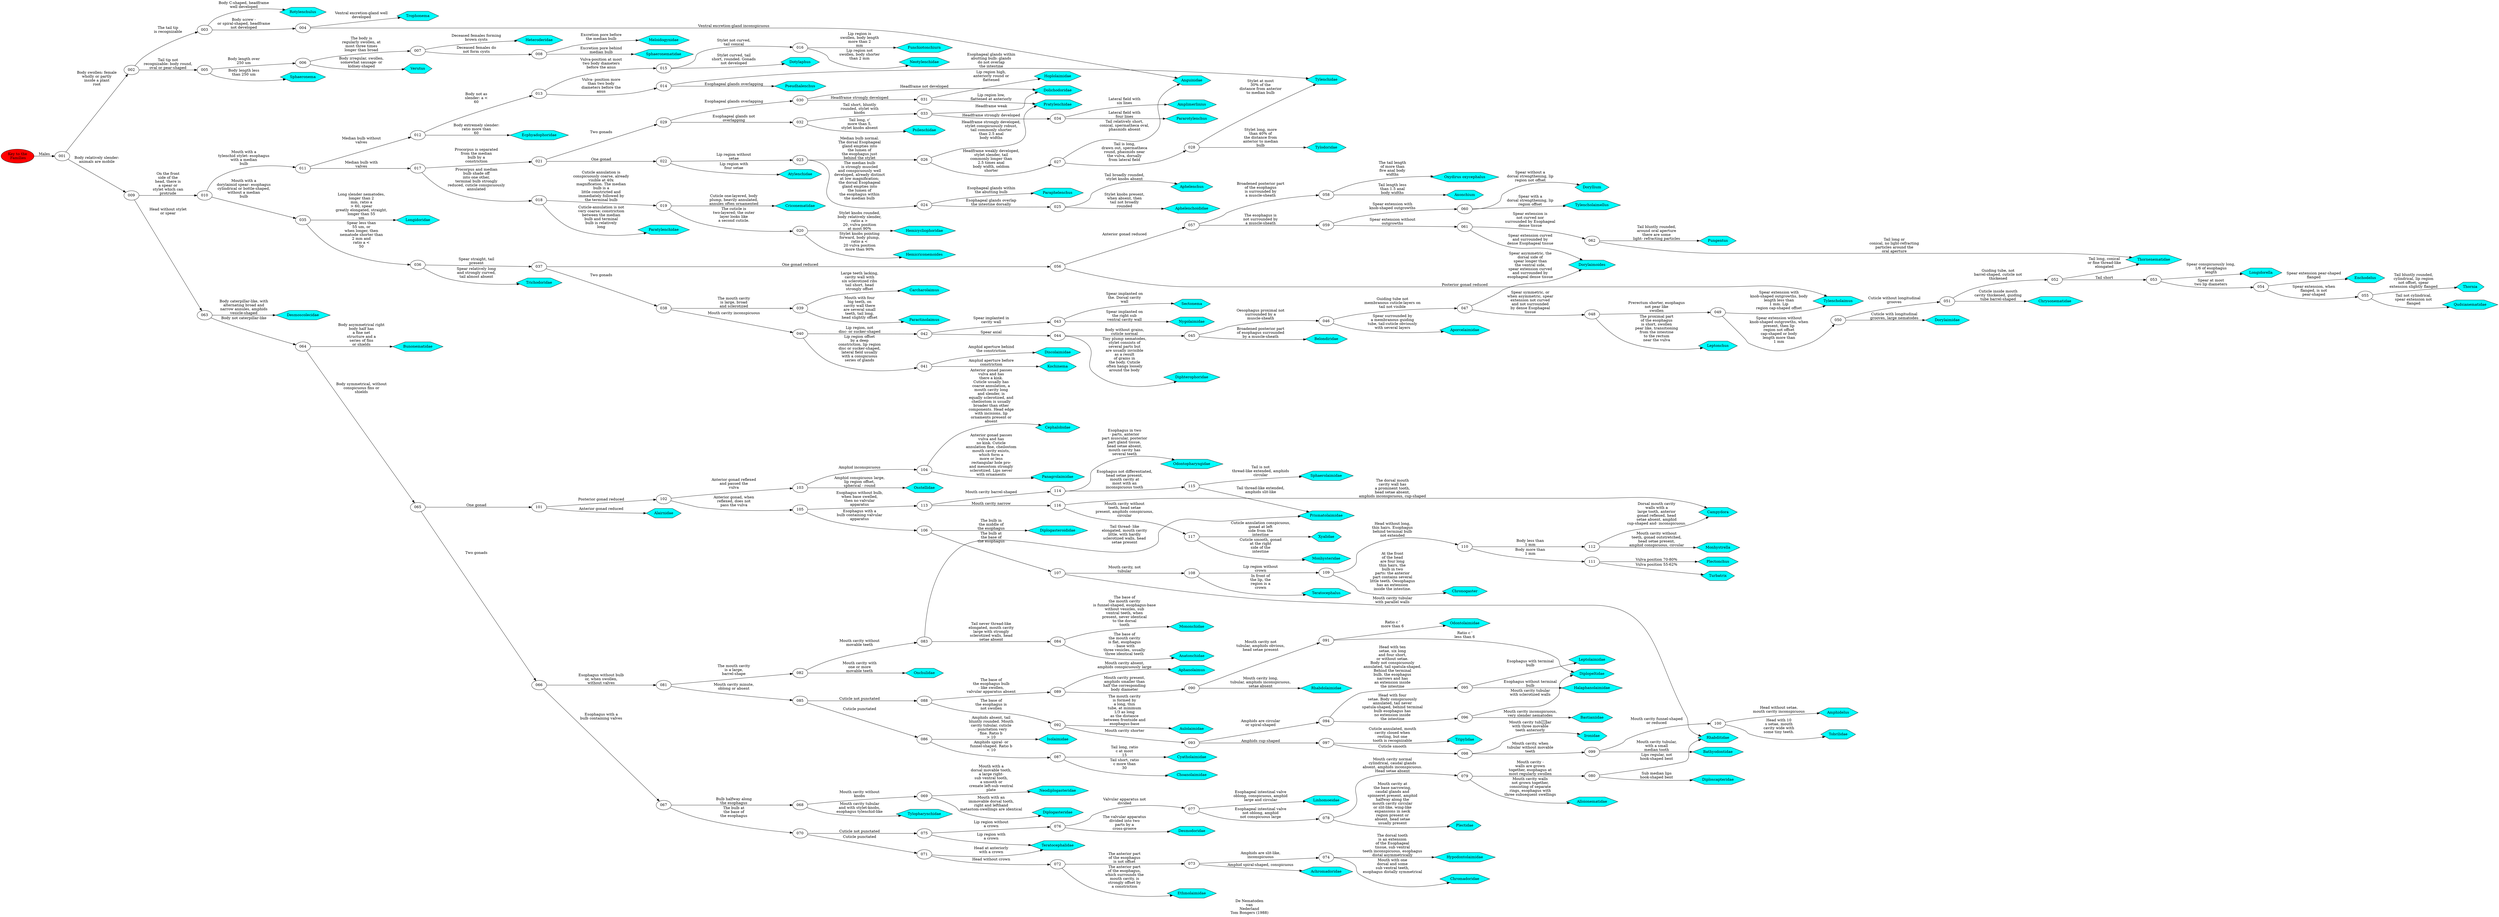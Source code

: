 // FOO
digraph GraphTitle {
	graph [rankdir=LR]
	label="De Nematoden
van
Nederland
Tom Bongers (1988)"
	000 [label="Key to the
 Families" fillcolor=red style=filled]
	000 -> 001 [label=Males
]
	Rotylenchulus [label=Rotylenchulus fillcolor=aqua shape=hexagon style=filled]
	Trophonema [label=Trophonema fillcolor=aqua shape=hexagon style=filled]
	Anguinidae [label=Anguinidae fillcolor=aqua shape=hexagon style=filled]
	Sphaeronema [label=Sphaeronema fillcolor=aqua shape=hexagon style=filled]
	Verutus [label=Verutus fillcolor=aqua shape=hexagon style=filled]
	Heteroderidae [label=Heteroderidae fillcolor=aqua shape=hexagon style=filled]
	Meloidogynidae [label=Meloidogynidae fillcolor=aqua shape=hexagon style=filled]
	Sphaeronematidae [label=Sphaeronematidae fillcolor=aqua shape=hexagon style=filled]
	Ecphyadophoridae [label=Ecphyadophoridae fillcolor=aqua shape=hexagon style=filled]
	Tylenchidae [label=Tylenchidae fillcolor=aqua shape=hexagon style=filled]
	Pseudhalenchus [label=Pseudhalenchus fillcolor=aqua shape=hexagon style=filled]
	Dotylaphus [label=Dotylaphus fillcolor=aqua shape=hexagon style=filled]
	Funchiotonchiurn [label=Funchiotonchiurn fillcolor=aqua shape=hexagon style=filled]
	Neotylenchidae [label=Neotylenchidae fillcolor=aqua shape=hexagon style=filled]
	Paratylenchidae [label=Paratylenchidae fillcolor=aqua shape=hexagon style=filled]
	Criconematidae [label=Criconematidae fillcolor=aqua shape=hexagon style=filled]
	Hemicriconemoides [label=Hemicriconemoides fillcolor=aqua shape=hexagon style=filled]
	Hemicycliophoridae [label=Hemicycliophoridae fillcolor=aqua shape=hexagon style=filled]
	Atylenchidae [label=Atylenchidae fillcolor=aqua shape=hexagon style=filled]
	Paraphelenchus [label=Paraphelenchus fillcolor=aqua shape=hexagon style=filled]
	Aphelenchus [label=Aphelenchus fillcolor=aqua shape=hexagon style=filled]
	Aphelenchoididae [label=Aphelenchoididae fillcolor=aqua shape=hexagon style=filled]
	Pratylenchidae [label=Pratylenchidae fillcolor=aqua shape=hexagon style=filled]
	Anguinidae [label=Anguinidae fillcolor=aqua shape=hexagon style=filled]
	Tylodoridae [label=Tylodoridae fillcolor=aqua shape=hexagon style=filled]
	Tylenchidae [label=Tylenchidae fillcolor=aqua shape=hexagon style=filled]
	Dolichodoridae [label=Dolichodoridae fillcolor=aqua shape=hexagon style=filled]
	Pratylenchidae [label=Pratylenchidae fillcolor=aqua shape=hexagon style=filled]
	Hoplolaimidae [label=Hoplolaimidae fillcolor=aqua shape=hexagon style=filled]
	Psilenchidae [label=Psilenchidae fillcolor=aqua shape=hexagon style=filled]
	Dolichodoridae [label=Dolichodoridae fillcolor=aqua shape=hexagon style=filled]
	Pararotylenchus [label=Pararotylenchus fillcolor=aqua shape=hexagon style=filled]
	Amplimerlinius [label=Amplimerlinius fillcolor=aqua shape=hexagon style=filled]
	Longidoridae [label=Longidoridae fillcolor=aqua shape=hexagon style=filled]
	Trichodoridae [label=Trichodoridae fillcolor=aqua shape=hexagon style=filled]
	Paractinolaimus [label=Paractinolaimus fillcolor=aqua shape=hexagon style=filled]
	Carcharolaimus [label=Carcharolaimus fillcolor=aqua shape=hexagon style=filled]
	Discolaimidae [label=Discolaimidae fillcolor=aqua shape=hexagon style=filled]
	Kochinema [label=Kochinema fillcolor=aqua shape=hexagon style=filled]
	Nygolaimidae [label=Nygolaimidae fillcolor=aqua shape=hexagon style=filled]
	Sectonema [label=Sectonema fillcolor=aqua shape=hexagon style=filled]
	Diphterophoridae [label=Diphterophoridae fillcolor=aqua shape=hexagon style=filled]
	Belondiridae [label=Belondiridae fillcolor=aqua shape=hexagon style=filled]
	Aporcelaimidae [label=Aporcelaimidae fillcolor=aqua shape=hexagon style=filled]
	Dorylaimoides [label=Dorylaimoides fillcolor=aqua shape=hexagon style=filled]
	Leptonchus [label=Leptonchus fillcolor=aqua shape=hexagon style=filled]
	Tylencholaimus [label=Tylencholaimus fillcolor=aqua shape=hexagon style=filled]
	Dorylaimidae [label=Dorylaimidae fillcolor=aqua shape=hexagon style=filled]
	Chrysonematidae [label=Chrysonematidae fillcolor=aqua shape=hexagon style=filled]
	Thornenematidae [label=Thornenematidae fillcolor=aqua shape=hexagon style=filled]
	Longidorella [label=Longidorella fillcolor=aqua shape=hexagon style=filled]
	Enchodelus [label=Enchodelus fillcolor=aqua shape=hexagon style=filled]
	Thornia [label=Thornia fillcolor=aqua shape=hexagon style=filled]
	Qudsianematidae [label=Qudsianematidae fillcolor=aqua shape=hexagon style=filled]
	Tylencholaimus [label=Tylencholaimus fillcolor=aqua shape=hexagon style=filled]
	"Oxydirus oxycephalus" [label="Oxydirus oxycephalus" fillcolor=aqua shape=hexagon style=filled]
	Axonchium [label=Axonchium fillcolor=aqua shape=hexagon style=filled]
	Tylencholaimellus [label=Tylencholaimellus fillcolor=aqua shape=hexagon style=filled]
	Doryllium [label=Doryllium fillcolor=aqua shape=hexagon style=filled]
	Dorylaimoides [label=Dorylaimoides fillcolor=aqua shape=hexagon style=filled]
	Pungentus [label=Pungentus fillcolor=aqua shape=hexagon style=filled]
	Thornenematidae [label=Thornenematidae fillcolor=aqua shape=hexagon style=filled]
	Desmoscolecidae [label=Desmoscolecidae fillcolor=aqua shape=hexagon style=filled]
	Bunonematidae [label=Bunonematidae fillcolor=aqua shape=hexagon style=filled]
	Tylopharynchidae [label=Tylopharynchidae fillcolor=aqua shape=hexagon style=filled]
	Neodiplogasteridae [label=Neodiplogasteridae fillcolor=aqua shape=hexagon style=filled]
	Diplogasteridae [label=Diplogasteridae fillcolor=aqua shape=hexagon style=filled]
	Teratocephalidae [label=Teratocephalidae fillcolor=aqua shape=hexagon style=filled]
	Ethmolaimidae [label=Ethmolaimidae fillcolor=aqua shape=hexagon style=filled]
	Achromadoridae [label=Achromadoridae fillcolor=aqua shape=hexagon style=filled]
	Chromadoridae [label=Chromadoridae fillcolor=aqua shape=hexagon style=filled]
	Hypodontolaimidae [label=Hypodontolaimidae fillcolor=aqua shape=hexagon style=filled]
	Teratocephalidae [label=Teratocephalidae fillcolor=aqua shape=hexagon style=filled]
	Desmodoridae [label=Desmodoridae fillcolor=aqua shape=hexagon style=filled]
	Linhomoeidae [label=Linhomoeidae fillcolor=aqua shape=hexagon style=filled]
	Plectidae [label=Plectidae fillcolor=aqua shape=hexagon style=filled]
	Alloionematidae [label=Alloionematidae fillcolor=aqua shape=hexagon style=filled]
	Diploscapteridae [label=Diploscapteridae fillcolor=aqua shape=hexagon style=filled]
	Rhabditidae [label=Rhabditidae fillcolor=aqua shape=hexagon style=filled]
	Onchulidae [label=Onchulidae fillcolor=aqua shape=hexagon style=filled]
	Prismatolaimidae [label=Prismatolaimidae fillcolor=aqua shape=hexagon style=filled]
	Anatonchidae [label=Anatonchidae fillcolor=aqua shape=hexagon style=filled]
	Mononchidae [label=Mononchidae fillcolor=aqua shape=hexagon style=filled]
	Isolaimidae [label=Isolaimidae fillcolor=aqua shape=hexagon style=filled]
	Choanolaimidae [label=Choanolaimidae fillcolor=aqua shape=hexagon style=filled]
	Cyatholaimidae [label=Cyatholaimidae fillcolor=aqua shape=hexagon style=filled]
	Aphanolaimus [label=Aphanolaimus fillcolor=aqua shape=hexagon style=filled]
	Rhabdolaimidae [label=Rhabdolaimidae fillcolor=aqua shape=hexagon style=filled]
	Odontolaimidae [label=Odontolaimidae fillcolor=aqua shape=hexagon style=filled]
	Diplopeltidae [label=Diplopeltidae fillcolor=aqua shape=hexagon style=filled]
	Aulolaimidae [label=Aulolaimidae fillcolor=aqua shape=hexagon style=filled]
	Leptolaimidae [label=Leptolaimidae fillcolor=aqua shape=hexagon style=filled]
	Halaphanolaimidae [label=Halaphanolaimidae fillcolor=aqua shape=hexagon style=filled]
	Diplopeltidae [label=Diplopeltidae fillcolor=aqua shape=hexagon style=filled]
	Bastianiidae [label=Bastianiidae fillcolor=aqua shape=hexagon style=filled]
	Tripylidae [label=Tripylidae fillcolor=aqua shape=hexagon style=filled]
	Ironidae [label=Ironidae fillcolor=aqua shape=hexagon style=filled]
	Bathyodontidae [label=Bathyodontidae fillcolor=aqua shape=hexagon style=filled]
	Amphidelus [label=Amphidelus fillcolor=aqua shape=hexagon style=filled]
	Tobrilidae [label=Tobrilidae fillcolor=aqua shape=hexagon style=filled]
	Alairnidae [label=Alairnidae fillcolor=aqua shape=hexagon style=filled]
	Osstellidae [label=Osstellidae fillcolor=aqua shape=hexagon style=filled]
	Cephalobidae [label=Cephalobidae fillcolor=aqua shape=hexagon style=filled]
	Panagrolaimidae [label=Panagrolaimidae fillcolor=aqua shape=hexagon style=filled]
	Diplogasteroididae [label=Diplogasteroididae fillcolor=aqua shape=hexagon style=filled]
	Rhabditidae [label=Rhabditidae fillcolor=aqua shape=hexagon style=filled]
	Teratocephalus [label=Teratocephalus fillcolor=aqua shape=hexagon style=filled]
	Chronogaster [label=Chronogaster fillcolor=aqua shape=hexagon style=filled]
	Turbatrix [label=Turbatrix fillcolor=aqua shape=hexagon style=filled]
	Plectonchus [label=Plectonchus fillcolor=aqua shape=hexagon style=filled]
	Campydora [label=Campydora fillcolor=aqua shape=hexagon style=filled]
	Monhystrella [label=Monhystrella fillcolor=aqua shape=hexagon style=filled]
	Odontopharyngidae [label=Odontopharyngidae fillcolor=aqua shape=hexagon style=filled]
	Prismatolaimidae [label=Prismatolaimidae fillcolor=aqua shape=hexagon style=filled]
	Sphaerolaimidae [label=Sphaerolaimidae fillcolor=aqua shape=hexagon style=filled]
	Campydora [label=Campydora fillcolor=aqua shape=hexagon style=filled]
	Xyalidae [label=Xyalidae fillcolor=aqua shape=hexagon style=filled]
	Monhysteridae [label=Monhysteridae fillcolor=aqua shape=hexagon style=filled]
	001 -> 002 [label="Body swollen: female
wholly or partly
inside a plant
root
"]
	001 -> 009 [label="Body relatively slender:
animals are mobile
"]
	002 -> 003 [label="The tail tip
is recognizable
"]
	002 -> 005 [label="Tail tip not
recognizable: body round,
oval or pear-shaped
"]
	003 -> 004 [label="Body screw -
or spiral-shaped, headframe
not developed
"]
	003 -> Rotylenchulus [label="Body C-shaped, headframe
well developed
"]
	004 -> Trophonema [label="Ventral excretion-gland well
developed
"]
	004 -> Anguinidae [label="Ventral excretion-gland inconspicuous
"]
	005 -> Sphaeronema [label="Body length less
than 250 um
"]
	005 -> 006 [label="Body length over
250 um
"]
	006 -> Verutus [label="Body irregular, swollen,
somewhat sausage- or
kidney-shaped
"]
	006 -> 007 [label="The body is
regularly swollen, at
most three times
longer than broad
"]
	007 -> Heteroderidae [label="Deceased females forming
brown cysts
"]
	007 -> 008 [label="Deceased females do
not form cysts
"]
	008 -> Meloidogynidae [label="Excretion pore before
the median bulb
"]
	008 -> Sphaeronematidae [label="Excretion pore behind
median bulb
"]
	009 -> 010 [label="On the front
side of the
head, there is
a spear or
stylet which can
protrude
"]
	009 -> 063 [label="Head without stylet
or spear
"]
	010 -> 011 [label="Mouth with a
tylenchid stylet: esophagus
with a median
bulb
"]
	010 -> 035 [label="Mouth with a
dorylaimid spear: esophagus
cylindrical or bottle-shaped,
without a median
bulb
"]
	011 -> 012 [label="Median bulb without
valves
"]
	011 -> 017 [label="Median bulb with
valves
"]
	012 -> Ecphyadophoridae [label="Body extremely slender:
ratio more than
60
"]
	012 -> 013 [label="Body not as
slender: a <
60
"]
	013 -> 014 [label="Vulva- position more
than two body
diameters before the
anus
"]
	013 -> 015 [label="Vulva-position at most
two body diameters
before the anus
"]
	014 -> Tylenchidae [label="Esophageal glands within
abutting bulb: glands
do not overlap
the intestine
"]
	014 -> Pseudhalenchus [label="Esophageal glands overlapping
"]
	015 -> Dotylaphus [label="Stylet curved, tail
short, rounded. Gonads
not developed
"]
	015 -> 016 [label="Stylet not curved,
tail conical
"]
	016 -> Funchiotonchiurn [label="Lip region is
swollen, body length
more than 2
mm
"]
	016 -> Neotylenchidae [label="Lip region not
swollen, body shorter
than 2 mm
"]
	017 -> 018 [label="Procorpus and median
bulb shade off
into one other,
terminal bulb strongly
reduced, cuticle conspicuously
annulated
"]
	017 -> 021 [label="Procorpus is separated
from the median
bulb by a
constriction
"]
	018 -> Paratylenchidae [label="Cuticle-annulation is not
very coarse; constriction
between the median
bulb and terminal
bulb is relatively
long
"]
	018 -> 019 [label="Cuticle annulation is
conspicuously coarse, already
visible at 40x
magnification. The median
bulb is a
little constricted and
immediately followed by
the terminal bulb
"]
	019 -> 020 [label="The cuticle is
two-layered; the outer
layer looks like
a second cuticle.
"]
	019 -> Criconematidae [label="Cuticle one-layered, body
plump, heavily annulated,
annules often ornamented
"]
	020 -> Hemicriconemoides [label="Stylet knobs pointing
forward, body plump,
ratio a <
20 vulva position
more than 90%
"]
	020 -> Hemicycliophoridae [label="Stylet knobs rounded,
body relatively slender,
ratio a >
20, vulva position
at most 90%
"]
	021 -> 022 [label="One gonad
"]
	021 -> 029 [label="Two gonads
"]
	022 -> Atylenchidae [label="Lip region with
four setae
"]
	022 -> 023 [label="Lip region without
setae
"]
	023 -> 024 [label="The median bulb
is strongly muscled
and conspicuously well
developed, already distinct
at low magnification;
the dorsal Esophageal
gland empties into
the lumen of
the esophagus within
the median bulb
"]
	023 -> 026 [label="Median bulb normal.
The dorsal Esophageal
gland empties into
the lumen of
the esophagus just
behind the stylet
"]
	024 -> Paraphelenchus [label="Esophageal glands within
the abutting bulb
"]
	024 -> 025 [label="Esophageal glands overlap
the intestine dorsally
"]
	025 -> Aphelenchus [label="Tail broadly rounded,
stylet knobs absent
"]
	025 -> Aphelenchoididae [label="Stylet knobs present,
when absent, then
tail not broadly
rounded
"]
	026 -> Pratylenchidae [label="Headframe strongly developed,
stylet conspicuously robust,
tail commonly shorter
than 2.5 anal
body widths
"]
	026 -> 027 [label="Headframe weakly developed,
stylet slender, tail
commonly longer than
2.5 times anal
body width, seldom
shorter
"]
	027 -> Anguinidae [label="Tail relatively short,
conical, spermatheca oval,
phasmids absent
"]
	027 -> 028 [label="Tail is long,
drawn out, spermatheca
round, phasmids near
the vulva, dorsally
from lateral field
"]
	028 -> Tylodoridae [label="Stylet long, more
than 40% of
the distance from
anterior to median
bulb
"]
	028 -> Tylenchidae [label="Stylet at most
30% of the
distance from anterior
to median bulb
"]
	029 -> 030 [label="Esophageal glands overlapping
"]
	029 -> 032 [label="Esophageal glands not
overlapping
"]
	030 -> 031 [label="Headframe strongly developed
"]
	030 -> Dolichodoridae [label="Headframe not developed
"]
	031 -> Pratylenchidae [label="Lip region low,
flattened at anteriorly
"]
	031 -> Hoplolaimidae [label="Lip region high,
anteriorly round or
flattened
"]
	032 -> Psilenchidae [label="Tail long, c'
more than 5,
stylet knobs absent
"]
	032 -> 033 [label="Tail short, bluntly
rounded, stylet with
knobs
"]
	033 -> Dolichodoridae [label="Headframe weak
"]
	033 -> 034 [label="Headframe strongly developed
"]
	034 -> Pararotylenchus [label="Lateral field with
four lines
"]
	034 -> Amplimerlinius [label="Lateral field with
six lines
"]
	035 -> Longidoridae [label="Long slender nematodes,
longer than 2
mm, ratio a
> 60, spear
greatly elongated, straight,
longer than 55
um
"]
	035 -> 036 [label="Spear less than
55 um, or
when longer, then
nematode shorter than
2 mm and
ratio a <
50
"]
	036 -> Trichodoridae [label="Spear relatively long
and strongly curved,
tail almost absent
"]
	036 -> 037 [label="Spear straight, tail
present
"]
	037 -> 038 [label="Two gonads
"]
	037 -> 056 [label="One gonad reduced
"]
	038 -> 039 [label="The mouth cavity
is large, broad
and sclerotized
"]
	038 -> 040 [label="Mouth cavity inconspicuous
"]
	039 -> Paractinolaimus [label="Mouth with four
big teeth, on
cavity wall there
are several small
teeth, tail long,
head slightly offset
"]
	039 -> Carcharolaimus [label="Large teeth lacking,
cavity wall with
six sclerotized ribs
tail short, head
strongly offset
"]
	040 -> 041 [label="Lip region offset
by a deep
constriction, lip region
disc or sucker-shaped,
lateral field usually
with a conspicuous
series of glands
"]
	040 -> 042 [label="Lip region, not
disc- or sucker-shaped
"]
	041 -> Discolaimidae [label="Amphid aperture behind
the constriction
"]
	041 -> Kochinema [label="Amphid aperture before
constriction
"]
	042 -> 043 [label="Spear implanted in
cavity wall
"]
	042 -> 044 [label="Spear axial
"]
	043 -> Nygolaimidae [label="Spear implanted on
the right sub
ventral cavity wall
"]
	043 -> Sectonema [label="Spear implanted on
the. Dorsal cavity
wall
"]
	044 -> Diphterophoridae [label="Tiny plump nematodes,
stylet consists of
several parts but
are usually invisible
as a result
of grains in
the body. Cuticle
often hangs loosely
around the body
"]
	044 -> 045 [label="Body without grains,
cuticle normal
"]
	045 -> Belondiridae [label="Broadened posterior part
of esophagus surrounded
by a muscle-sheath
"]
	045 -> 046 [label="Oesophagus proximal not
surrounded by a
muscle-sheath
"]
	046 -> Aporcelaimidae [label="Spear surrounded by
a membranous guiding
tube, tail-cuticle obviously
with several layers
"]
	046 -> 047 [label="Guiding tube not
membranous cuticle-layers on
tail not visible
"]
	047 -> Dorylaimoides [label="Spear asymmetric, the
dorsal side of
spear longer than
the ventral side,
spear extension curved
and surrounded by
esophageal dense tissue
"]
	047 -> 048 [label="Spear symmetric, or
when asymmetric, spear
extension not curved
and not surrounded
by dense Esophageal
tissue
"]
	048 -> Leptonchus [label="The proximal part
of the esophagus
is short, swollen
pear like, transitioning
from the intestine
to the rectum
near the vulva
"]
	048 -> 049 [label="Prerectum shorter, esophagus
not pear like
swollen
"]
	049 -> Tylencholaimus [label="Spear extension with
knob-shaped outgrowths, body
length less than
1 mm. Lip
region cap-shaped offset
"]
	049 -> 050 [label="Spear extension without
knob-shaped outgrowths, when
present, then lip
region not offset
cap-shaped or body
length more than
1 mm
"]
	050 -> Dorylaimidae [label="Cuticle with longitudinal
grooves, large nematodes
"]
	050 -> 051 [label="Cuticle without longitudinal
grooves
"]
	051 -> Chrysonematidae [label="Cuticle inside mouth
cavity thickened, guiding
tube barrel-shaped
"]
	051 -> 052 [label="Guiding tube, not
barrel-shaped, cuticle not
thickened
"]
	052 -> Thornenematidae [label="Tail long, conical
or fine thread-like
elongated
"]
	052 -> 053 [label="Tail short
"]
	053 -> Longidorella [label="Spear conspicuously long,
1/6 of esophagus
length
"]
	053 -> 054 [label="Spear at most
two lip diameters
"]
	054 -> Enchodelus [label="Spear extension pear-shaped
flanged
"]
	054 -> 055 [label="Spear extension, when
flanged, is not
pear-shaped
"]
	055 -> Thornia [label="Tail bluntly rounded,
cylindrical, lip region
not offset, spear
extension slightly flanged
"]
	055 -> Qudsianematidae [label="Tail not cylindrical,
spear extension not
flanged
"]
	056 -> Tylencholaimus [label="Posterior gonad reduced
"]
	056 -> 057 [label="Anterior gonad reduced
"]
	057 -> 058 [label="Broadened posterior part
of the esophagus
is surrounded by
a muscle-sheath
"]
	057 -> 059 [label="The esophagus is
not surrounded by
a muscle-sheath
"]
	058 -> "Oxydirus oxycephalus" [label="The tail length
of more than
five anal body
widths
"]
	058 -> Axonchium [label="Tail length less
than 1.5 anal
body widths
"]
	059 -> 060 [label="Spear extension with
knob-shaped outgrowths
"]
	059 -> 061 [label="Spear extension without
outgrowths
"]
	060 -> Tylencholaimellus [label="Spear with a
dorsal strengthening, lip
region offset
"]
	060 -> Doryllium [label="Spear without a
dorsal strengthening, lip
region not offset
"]
	061 -> Dorylaimoides [label="Spear extension curved
and surrounded by
dense Esophageal tissue
"]
	061 -> 062 [label="Spear extension is
not curved nor
surrounded by Esophageal
dense tissue
"]
	062 -> Pungentus [label="Tail bluntly rounded,
around oral aperture
there are some
light- refracting particles
"]
	062 -> Thornenematidae [label="Tail long or
conical, no light-refracting
particles around the
oral aperture
"]
	063 -> Desmoscolecidae [label="Body caterpillar-like, with
alternating broad and
narrow annules, amphids
vesicle-shaped
"]
	063 -> 064 [label="Body not caterpillar-like
"]
	064 -> Bunonematidae [label="Body asymmetrical right
body half has
a fine net
structure and a
series of fins
or shields
"]
	064 -> 065 [label="Body symmetrical, without
conspicuous fins or
shields
"]
	065 -> 066 [label="Two gonads
"]
	065 -> 101 [label="One gonad
"]
	066 -> 067 [label="Esophagus with a
bulb containing valves
"]
	066 -> 081 [label="Esophagus without bulb
or, when swollen,
without valves
"]
	067 -> 068 [label="Bulb halfway along
the esophagus
"]
	067 -> 070 [label="The bulb at
the base of
the esophagus
"]
	068 -> Tylopharynchidae [label="Mouth cavity tubular
and with stylet-knobs,
esophagus tylenchid-like
"]
	068 -> 069 [label="Mouth cavity without
knobs
"]
	069 -> Neodiplogasteridae [label="Mouth with a
dorsal movable tooth,
a large right-
sub ventral tooth,
a smooth or
crenate left-sub ventral
plate
"]
	069 -> Diplogasteridae [label="Mouth with an
immovable dorsal tooth,
right and lefthand
metastom-swellings are identical
"]
	070 -> 071 [label="Cuticle punctated
"]
	070 -> 075 [label="Cuticle not punctated
"]
	071 -> Teratocephalidae [label="Head at anteriorly
with a crown
"]
	071 -> 072 [label="Head without crown
"]
	072 -> Ethmolaimidae [label="The anterior part
of the esophagus,
which surrounds the
mouth cavity, is
strongly offset by
a constriction
"]
	072 -> 073 [label="The anterior part
of the esophagus
is not offset
"]
	073 -> 074 [label="Amphids are slit-like,
inconspicuous
"]
	073 -> Achromadoridae [label="Amphid spiral-shaped, conspicuous
"]
	074 -> Chromadoridae [label="Mouth with one
dorsal and some
sub ventral teeth,
esophagus distally symmetrical
"]
	074 -> Hypodontolaimidae [label="The dorsal tooth
is an extension
of the Esophageal
tissue, sub ventral
teeth inconspicuous, esophagus
distal asymmetrically
"]
	075 -> Teratocephalidae [label="Lip region with
a crown
"]
	075 -> 076 [label="Lip region without
a crown
"]
	076 -> Desmodoridae [label="The valvular apparatus
divided into two
parts by a
cross-groove
"]
	076 -> 077 [label="Valvular apparatus not
divided
"]
	077 -> Linhomoeidae [label="Esophageal intestinal valve
oblong, conspicuous, amphid
large and circular
"]
	077 -> 078 [label="Esophageal intestinal valve
not oblong, amphid
not conspicuous large
"]
	078 -> 079 [label="Mouth cavity normal
cylindrical, caudal glands
absent, amphids inconspicuous.
Head setae absent
"]
	078 -> Plectidae [label="Mouth cavity at
the base narrowing,
caudal glands and
spinneret present, amphid
halfway along the
mouth cavity circular
or slit-like, wing-like
expansions in neck
region present or
absent, head setae
usually present
"]
	079 -> Alloionematidae [label="Mouth cavity walls
not grown together,
consisting of separate
rings, esophagus with
three subsequent swellings
"]
	079 -> 080 [label="Mouth cavity -
walls are grown
together, esophagus at
most regularly swollen
"]
	080 -> Diploscapteridae [label="Sub median lips
hook-shaped bent
"]
	080 -> Rhabditidae [label="Lips regular, not
hook-shaped bent
"]
	081 -> 082 [label="The mouth cavity
is a large,
barrel-shape
"]
	081 -> 085 [label="Mouth cavity minute,
oblong or absent
"]
	082 -> Onchulidae [label="Mouth cavity with
one or more
movable teeth
"]
	082 -> 083 [label="Mouth cavity without
movable teeth
"]
	083 -> Prismatolaimidae [label="Tail thread- like
elongated, mouth cavity
little, with hardly
sclerotized walls, head
setae present
"]
	083 -> 084 [label="Tail never thread-like
elongated, mouth cavity
large with strongly
sclerotized walls, head
setae absent
"]
	084 -> Anatonchidae [label="The base of
the mouth cavity
is flat, esophagus
- base with
three vesicles, usually
three identical teeth
"]
	084 -> Mononchidae [label="The base of
the mouth cavity
is funnel-shaped, esophagus-base
without vesicles, sub
ventral teeth, when
present, never identical
to the dorsal
tooth
"]
	085 -> 086 [label="Cuticle punctated
"]
	085 -> 088 [label="Cuticle not punctated
"]
	086 -> Isolaimidae [label="Amphids absent, tail
bluntly rounded. Mouth
cavity tubular, cuticle
- punctation very
fine. Ratio b
> 10
"]
	086 -> 087 [label="Amphids spiral- or
funnel-shaped. Ratio b
< 10
"]
	087 -> Choanolaimidae [label="Tail short, ratio
c more than
30
"]
	087 -> Cyatholaimidae [label="Tail long, ratio
c at most
15
"]
	088 -> 089 [label="The base of
the esophagus bulb
- like swollen,
valvular apparatus absent
"]
	088 -> 092 [label="The base of
the esophagus is
not swollen
"]
	089 -> Aphanolaimus [label="Mouth cavity absent,
amphids conspicuously large
"]
	089 -> 090 [label="Mouth cavity present,
amphids smaller than
half the corresponding
body diameter
"]
	090 -> Rhabdolaimidae [label="Mouth cavity long,
tubular, amphids inconspicuous,
setae absent
"]
	090 -> 091 [label="Mouth cavity not
tubular, amphids obvious,
head setae present
"]
	091 -> Odontolaimidae [label="Ratio c '
more than 6
"]
	091 -> Diplopeltidae [label="Ratio c '
less than 6
"]
	092 -> Aulolaimidae [label="The mouth cavity
is formed by
a long, thin
tube, at minimum
1/3 as long
as the distance
between frontside and
esophagus-base
"]
	092 -> 093 [label="Mouth cavity shorter
"]
	093 -> 094 [label="Amphids are circular
or spiral-shaped
"]
	093 -> 097 [label="Amphids cup-shaped
"]
	094 -> 096 [label="Head with four
setae. Body conspicuously
annulated, tail never
spatula-shaped, behind terminal
bulb esophagus has
no extension inside
the intestine
"]
	094 -> 095 [label="Head with ten
setae, six long
and four short,
or without setae.
Body not conspicuously
annulated, tail spatula-shaped.
Behind the terminal
bulb, the esophagus
narrows and has
an extension inside
the intestine
"]
	095 -> Leptolaimidae [label="Esophagus with terminal
bulb
"]
	095 -> Halaphanolaimidae [label="Esophagus without terminal
bulb
"]
	096 -> Diplopeltidae [label="Mouth cavity tubular
with sclerotized walls
"]
	096 -> Bastianiidae [label="Mouth cavity inconspicuous,
very slender nematodes
"]
	097 -> Tripylidae [label="Cuticle annulated, mouth
cavity closed when
resting, but one
tooth is recognizable
"]
	097 -> 098 [label="Cuticle smooth
"]
	098 -> Ironidae [label="Mouth cavity tub􁉟lar
with three movable
teeth anteriorly
"]
	098 -> 099 [label="Mouth cavity, when
tubular without movable
teeth
"]
	099 -> Bathyodontidae [label="Mouth cavity tubular,
with a small
median tooth
"]
	099 -> 100 [label="Mouth cavity funnel-shaped
or reduced
"]
	100 -> Amphidelus [label="Head without setae,
mouth cavity inconspicuous
"]
	100 -> Tobrilidae [label="Head with 10
s setae, mouth
cavity wide with
some tiny teeth.
"]
	101 -> Alairnidae [label="Anterior gonad reduced
"]
	101 -> 102 [label="Posterior gonad reduced
"]
	102 -> 103 [label="Anterior gonad reflexed
and passed the
vulva
"]
	102 -> 105 [label="Anterior gonad, when
reflexed, does not
pass the vulva
"]
	103 -> Osstellidae [label="Amphid conspicuous large,
lip region offset,
spherical - round
"]
	103 -> 104 [label="Amphid inconspicuous
"]
	104 -> Cephalobidae [label="Anterior gonad passes
vulva and has
there a kink.
Cuticle usually has
coarse annulation, a
mouth cavity long
and slender, is
equally sclerotized, and
cheilostom is usually
broader than other
components. Head edge
with incisions, lip
ornaments present or
absent
"]
	104 -> Panagrolaimidae [label="Anterior gonad passes
vulva and has
no kink. Cuticle
annulation fine, cheilostom
mouth cavity exists,
which form a
more or less
rectangular hole pro-
and mesostom strongly
sclerotized. Lips never
with ornaments
"]
	105 -> 106 [label="Esophagus with a
bulb containing valvular
apparatus
"]
	105 -> 113 [label="Esophagus without bulb,
when base swelled,
then no valvular
apparatus
"]
	106 -> Diplogasteroididae [label="The bulb in
the middle of
the esophagus
"]
	106 -> 107 [label="The bulb at
the base of
the esophagus
"]
	107 -> Rhabditidae [label="Mouth cavity tubular
with parallel walls
"]
	107 -> 108 [label="Mouth cavity, not
tubular
"]
	108 -> Teratocephalus [label="In front of
the lip, the
region is a
crown
"]
	108 -> 109 [label="Lip region without
crown
"]
	109 -> Chronogaster [label="At the front
of the head
are four long
thin hairs, the
bulb in two
parts: the anterior
part contains several
little teeth. Oesophagus
has an extension
inside the intestine.
"]
	109 -> 110 [label="Head without long,
thin hairs. Esophagus
behind terminal bulb
not extended
"]
	110 -> 111 [label="Body more than
1 mm
"]
	110 -> 112 [label="Body less than
1 mm
"]
	111 -> Turbatrix [label="Vulva position 55-62%
"]
	111 -> Plectonchus [label="Vulva position 70-80%
"]
	112 -> Campydora [label="Dorsal mouth cavity
walls with a
large tooth, anterior
gonad reflexed, head
setae absent, amphid
cup-shaped and· inconspicuous.
"]
	112 -> Monhystrella [label="Mouth cavity without
teeth, gonad outstretched,
head setae present,
amphid conspicuous, circular
"]
	113 -> 114 [label="Mouth cavity barrel-shaped
"]
	113 -> 116 [label="Mouth cavity narrow
"]
	114 -> Odontopharyngidae [label="Esophagus in two
· parts, anterior
part muscular, posterior
part gland tissue,
head setae absent,
mouth cavity has
several teeth
"]
	114 -> 115 [label="Esophagus not differentiated,
head setae present,
mouth cavity at
most with an
inconspicuous tooth
"]
	115 -> Prismatolaimidae [label="Tail thread-like extended,
amphids slit-like
"]
	115 -> Sphaerolaimidae [label="Tail is not
thread-like extended, amphids
circular
"]
	116 -> Campydora [label="The dorsal mouth
cavity wall has
a prominent tooth,
head setae absent,
amphids inconspicuous, cup-shaped
"]
	116 -> 117 [label="Mouth cavity without
teeth, head setae
present, amphids conspicuous,
circular
"]
	117 -> Xyalidae [label="Cuticle annulation conspicuous,
gonad at left
side from the
intestine
"]
	117 -> Monhysteridae [label="Cuticle smooth, gonad
at the right
side of the
intestine
"]
}
